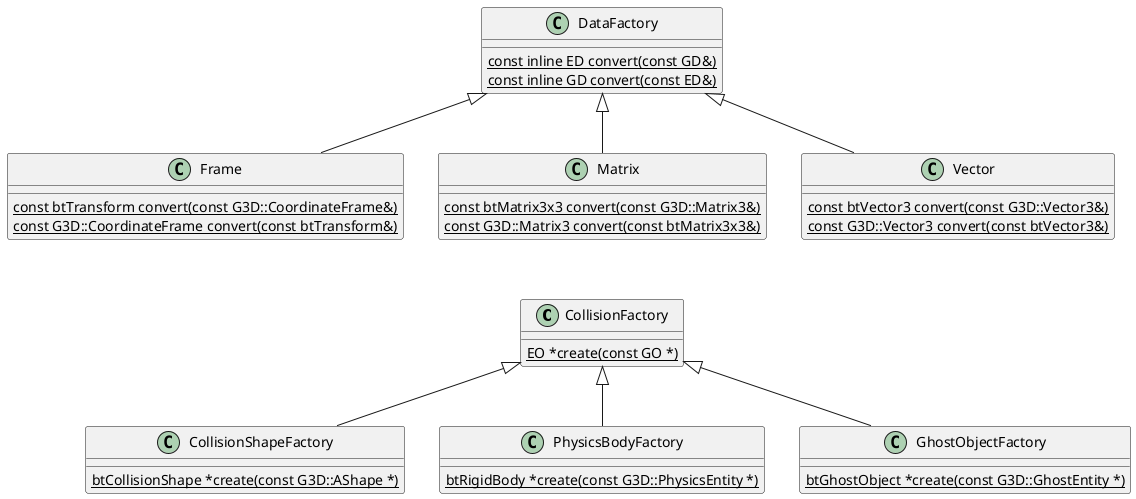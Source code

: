 @startuml

class CollisionFactory {
    {static} EO *create(const GO *)
}

class CollisionShapeFactory {
    {static} btCollisionShape *create(const G3D::AShape *)
}

class PhysicsBodyFactory {
    {static} btRigidBody *create(const G3D::PhysicsEntity *)
}

class GhostObjectFactory {
    {static} btGhostObject *create(const G3D::GhostEntity *)
}

class DataFactory {
    {static} const inline ED convert(const GD&)
    {static} const inline GD convert(const ED&)
}

class Frame {
    {static} const btTransform convert(const G3D::CoordinateFrame&)
    {static} const G3D::CoordinateFrame convert(const btTransform&)
}

class Matrix  {
    {static} const btMatrix3x3 convert(const G3D::Matrix3&)
    {static} const G3D::Matrix3 convert(const btMatrix3x3&)
}

class Vector {
    {static} const btVector3 convert(const G3D::Vector3&)
    {static} const G3D::Vector3 convert(const btVector3&)
}

CollisionFactory <|-- CollisionShapeFactory
CollisionFactory <|-- PhysicsBodyFactory
CollisionFactory <|-- GhostObjectFactory

DataFactory <|-- Frame
DataFactory <|-- Matrix
DataFactory <|-- Vector

Matrix -down[hidden]- CollisionFactory

      
@enduml